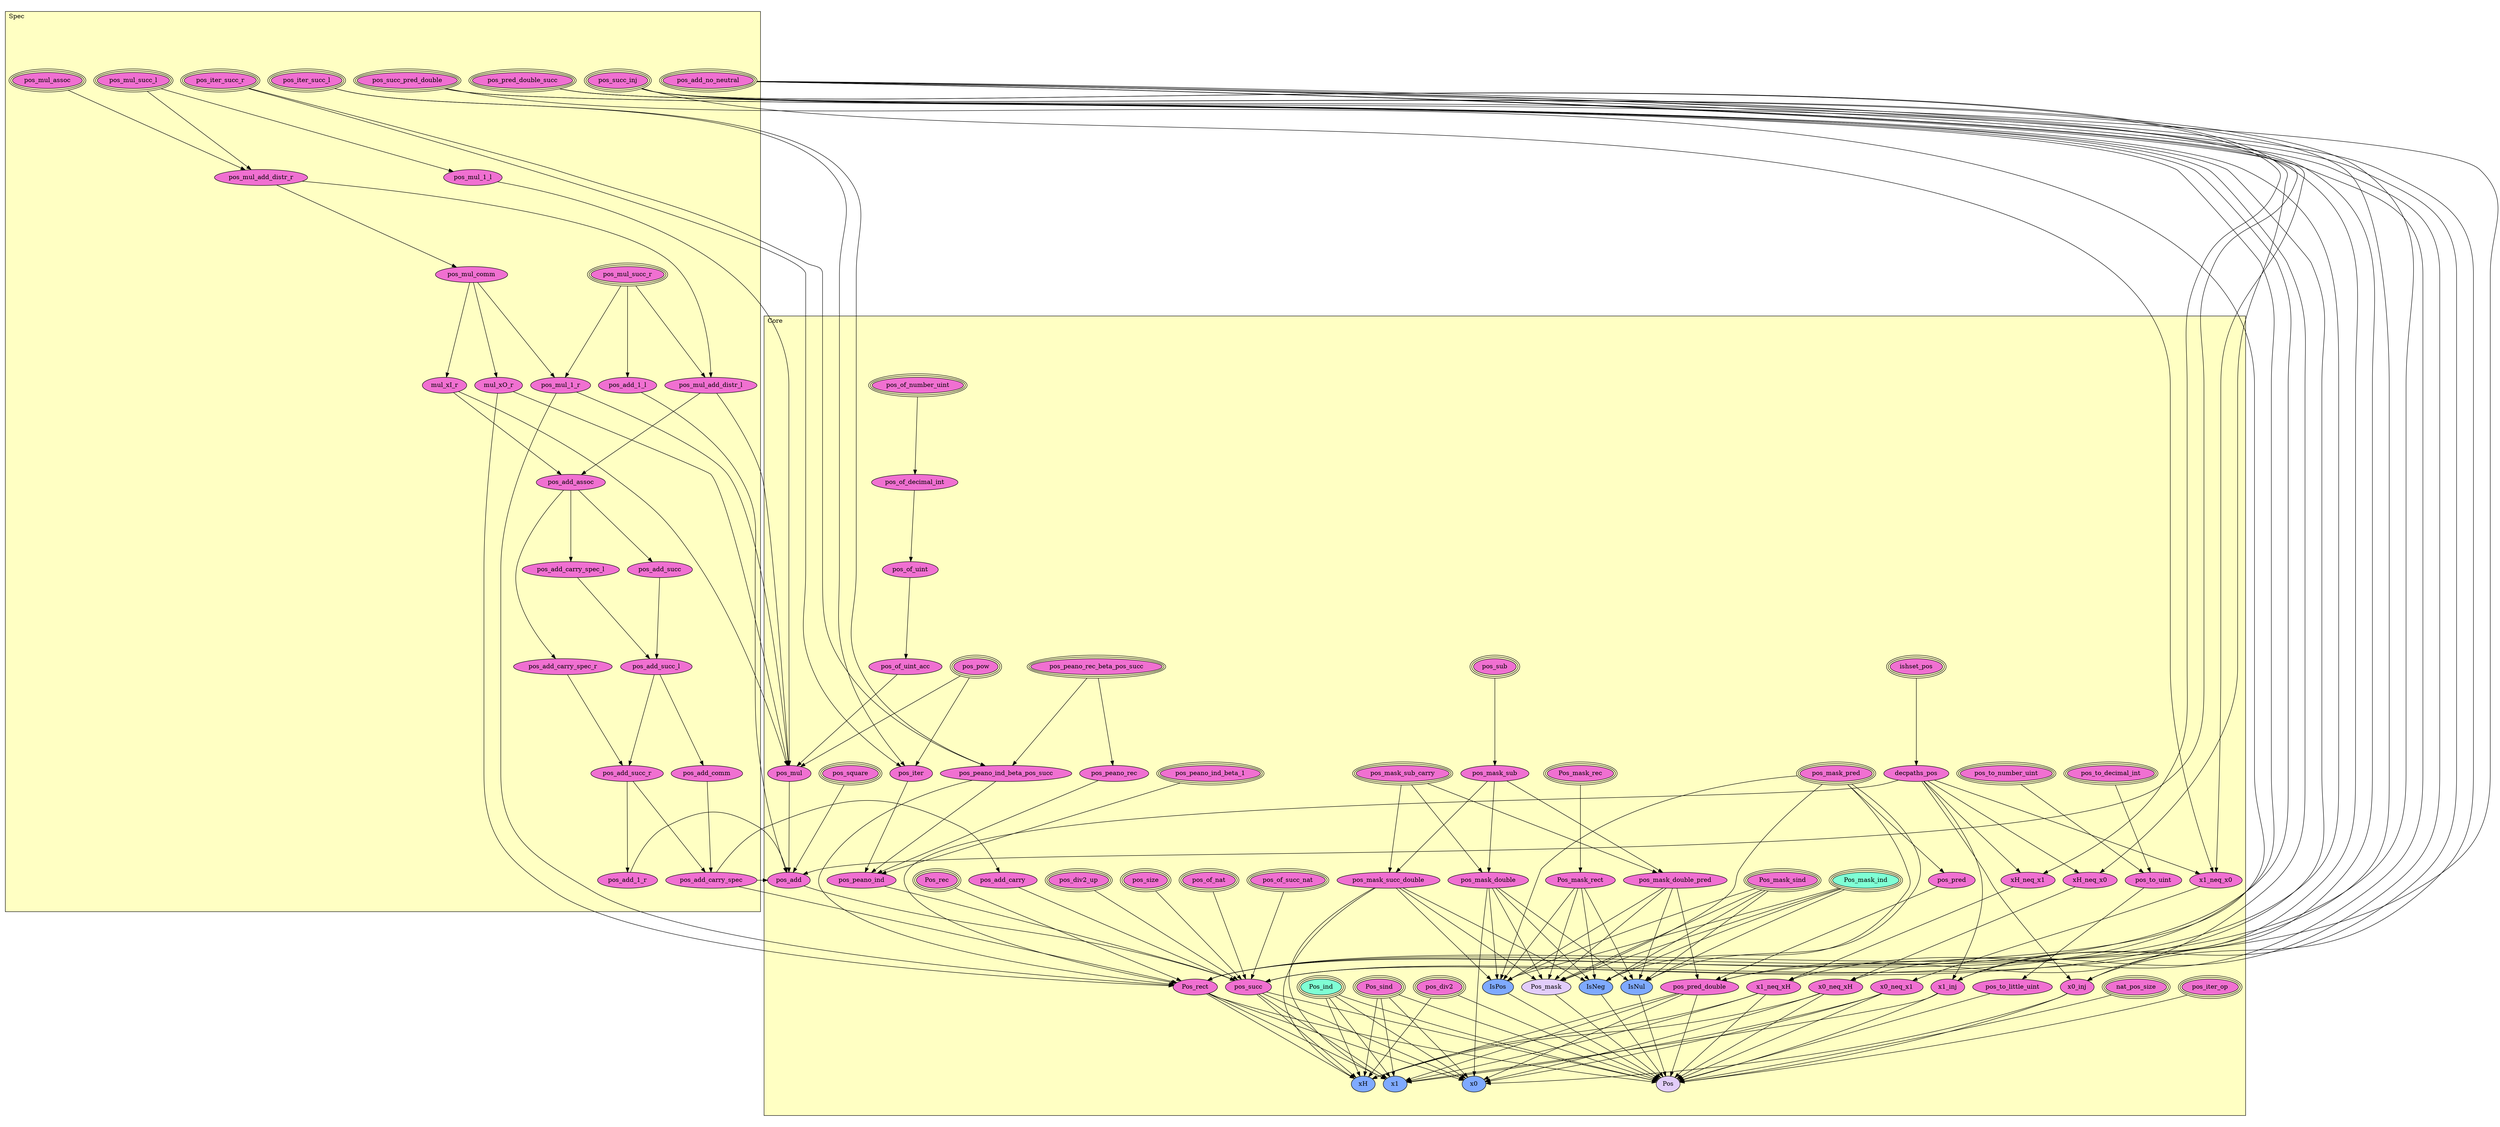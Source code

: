 digraph HoTT_Spaces_Pos {
  graph [ratio=0.5]
  node [style=filled]
Spec_pos_mul_succ_r [label="pos_mul_succ_r", URL=<Spec.html#pos_mul_succ_r>, peripheries=3, fillcolor="#F070D1"] ;
Spec_pos_mul_succ_l [label="pos_mul_succ_l", URL=<Spec.html#pos_mul_succ_l>, peripheries=3, fillcolor="#F070D1"] ;
Spec_pos_mul_assoc [label="pos_mul_assoc", URL=<Spec.html#pos_mul_assoc>, peripheries=3, fillcolor="#F070D1"] ;
Spec_pos_mul_add_distr_r [label="pos_mul_add_distr_r", URL=<Spec.html#pos_mul_add_distr_r>, fillcolor="#F070D1"] ;
Spec_pos_mul_add_distr_l [label="pos_mul_add_distr_l", URL=<Spec.html#pos_mul_add_distr_l>, fillcolor="#F070D1"] ;
Spec_pos_mul_comm [label="pos_mul_comm", URL=<Spec.html#pos_mul_comm>, fillcolor="#F070D1"] ;
Spec_mul_xI_r [label="mul_xI_r", URL=<Spec.html#mul_xI_r>, fillcolor="#F070D1"] ;
Spec_mul_xO_r [label="mul_xO_r", URL=<Spec.html#mul_xO_r>, fillcolor="#F070D1"] ;
Spec_pos_iter_succ_r [label="pos_iter_succ_r", URL=<Spec.html#pos_iter_succ_r>, peripheries=3, fillcolor="#F070D1"] ;
Spec_pos_iter_succ_l [label="pos_iter_succ_l", URL=<Spec.html#pos_iter_succ_l>, peripheries=3, fillcolor="#F070D1"] ;
Spec_pos_succ_pred_double [label="pos_succ_pred_double", URL=<Spec.html#pos_succ_pred_double>, peripheries=3, fillcolor="#F070D1"] ;
Spec_pos_pred_double_succ [label="pos_pred_double_succ", URL=<Spec.html#pos_pred_double_succ>, peripheries=3, fillcolor="#F070D1"] ;
Spec_pos_mul_1_r [label="pos_mul_1_r", URL=<Spec.html#pos_mul_1_r>, fillcolor="#F070D1"] ;
Spec_pos_mul_1_l [label="pos_mul_1_l", URL=<Spec.html#pos_mul_1_l>, fillcolor="#F070D1"] ;
Spec_pos_add_assoc [label="pos_add_assoc", URL=<Spec.html#pos_add_assoc>, fillcolor="#F070D1"] ;
Spec_pos_succ_inj [label="pos_succ_inj", URL=<Spec.html#pos_succ_inj>, peripheries=3, fillcolor="#F070D1"] ;
Spec_pos_add_no_neutral [label="pos_add_no_neutral", URL=<Spec.html#pos_add_no_neutral>, peripheries=3, fillcolor="#F070D1"] ;
Spec_pos_add_carry_spec_r [label="pos_add_carry_spec_r", URL=<Spec.html#pos_add_carry_spec_r>, fillcolor="#F070D1"] ;
Spec_pos_add_carry_spec_l [label="pos_add_carry_spec_l", URL=<Spec.html#pos_add_carry_spec_l>, fillcolor="#F070D1"] ;
Spec_pos_add_succ [label="pos_add_succ", URL=<Spec.html#pos_add_succ>, fillcolor="#F070D1"] ;
Spec_pos_add_succ_l [label="pos_add_succ_l", URL=<Spec.html#pos_add_succ_l>, fillcolor="#F070D1"] ;
Spec_pos_add_succ_r [label="pos_add_succ_r", URL=<Spec.html#pos_add_succ_r>, fillcolor="#F070D1"] ;
Spec_pos_add_comm [label="pos_add_comm", URL=<Spec.html#pos_add_comm>, fillcolor="#F070D1"] ;
Spec_pos_add_carry_spec [label="pos_add_carry_spec", URL=<Spec.html#pos_add_carry_spec>, fillcolor="#F070D1"] ;
Spec_pos_add_1_l [label="pos_add_1_l", URL=<Spec.html#pos_add_1_l>, fillcolor="#F070D1"] ;
Spec_pos_add_1_r [label="pos_add_1_r", URL=<Spec.html#pos_add_1_r>, fillcolor="#F070D1"] ;
Core_pos_to_number_uint [label="pos_to_number_uint", URL=<Core.html#pos_to_number_uint>, peripheries=3, fillcolor="#F070D1"] ;
Core_pos_to_decimal_int [label="pos_to_decimal_int", URL=<Core.html#pos_to_decimal_int>, peripheries=3, fillcolor="#F070D1"] ;
Core_pos_to_uint [label="pos_to_uint", URL=<Core.html#pos_to_uint>, fillcolor="#F070D1"] ;
Core_pos_to_little_uint [label="pos_to_little_uint", URL=<Core.html#pos_to_little_uint>, fillcolor="#F070D1"] ;
Core_pos_of_number_uint [label="pos_of_number_uint", URL=<Core.html#pos_of_number_uint>, peripheries=3, fillcolor="#F070D1"] ;
Core_pos_of_decimal_int [label="pos_of_decimal_int", URL=<Core.html#pos_of_decimal_int>, fillcolor="#F070D1"] ;
Core_pos_of_uint [label="pos_of_uint", URL=<Core.html#pos_of_uint>, fillcolor="#F070D1"] ;
Core_pos_of_uint_acc [label="pos_of_uint_acc", URL=<Core.html#pos_of_uint_acc>, fillcolor="#F070D1"] ;
Core_pos_of_succ_nat [label="pos_of_succ_nat", URL=<Core.html#pos_of_succ_nat>, peripheries=3, fillcolor="#F070D1"] ;
Core_pos_of_nat [label="pos_of_nat", URL=<Core.html#pos_of_nat>, peripheries=3, fillcolor="#F070D1"] ;
Core_pos_iter_op [label="pos_iter_op", URL=<Core.html#pos_iter_op>, peripheries=3, fillcolor="#F070D1"] ;
Core_pos_size [label="pos_size", URL=<Core.html#pos_size>, peripheries=3, fillcolor="#F070D1"] ;
Core_nat_pos_size [label="nat_pos_size", URL=<Core.html#nat_pos_size>, peripheries=3, fillcolor="#F070D1"] ;
Core_pos_div2_up [label="pos_div2_up", URL=<Core.html#pos_div2_up>, peripheries=3, fillcolor="#F070D1"] ;
Core_pos_div2 [label="pos_div2", URL=<Core.html#pos_div2>, peripheries=3, fillcolor="#F070D1"] ;
Core_pos_square [label="pos_square", URL=<Core.html#pos_square>, peripheries=3, fillcolor="#F070D1"] ;
Core_pos_pow [label="pos_pow", URL=<Core.html#pos_pow>, peripheries=3, fillcolor="#F070D1"] ;
Core_pos_iter [label="pos_iter", URL=<Core.html#pos_iter>, fillcolor="#F070D1"] ;
Core_pos_mul [label="pos_mul", URL=<Core.html#pos_mul>, fillcolor="#F070D1"] ;
Core_pos_sub [label="pos_sub", URL=<Core.html#pos_sub>, peripheries=3, fillcolor="#F070D1"] ;
Core_pos_mask_sub_carry [label="pos_mask_sub_carry", URL=<Core.html#pos_mask_sub_carry>, peripheries=3, fillcolor="#F070D1"] ;
Core_pos_mask_sub [label="pos_mask_sub", URL=<Core.html#pos_mask_sub>, fillcolor="#F070D1"] ;
Core_pos_mask_pred [label="pos_mask_pred", URL=<Core.html#pos_mask_pred>, peripheries=3, fillcolor="#F070D1"] ;
Core_pos_mask_double_pred [label="pos_mask_double_pred", URL=<Core.html#pos_mask_double_pred>, fillcolor="#F070D1"] ;
Core_pos_mask_double [label="pos_mask_double", URL=<Core.html#pos_mask_double>, fillcolor="#F070D1"] ;
Core_pos_mask_succ_double [label="pos_mask_succ_double", URL=<Core.html#pos_mask_succ_double>, fillcolor="#F070D1"] ;
Core_Pos_mask_sind [label="Pos_mask_sind", URL=<Core.html#Pos_mask_sind>, peripheries=3, fillcolor="#F070D1"] ;
Core_Pos_mask_rec [label="Pos_mask_rec", URL=<Core.html#Pos_mask_rec>, peripheries=3, fillcolor="#F070D1"] ;
Core_Pos_mask_ind [label="Pos_mask_ind", URL=<Core.html#Pos_mask_ind>, peripheries=3, fillcolor="#7FFFD4"] ;
Core_Pos_mask_rect [label="Pos_mask_rect", URL=<Core.html#Pos_mask_rect>, fillcolor="#F070D1"] ;
Core_IsNeg [label="IsNeg", URL=<Core.html#IsNeg>, fillcolor="#7FAAFF"] ;
Core_IsPos [label="IsPos", URL=<Core.html#IsPos>, fillcolor="#7FAAFF"] ;
Core_IsNul [label="IsNul", URL=<Core.html#IsNul>, fillcolor="#7FAAFF"] ;
Core_Pos_mask [label="Pos_mask", URL=<Core.html#Pos_mask>, fillcolor="#E2CDFA"] ;
Core_pos_pred [label="pos_pred", URL=<Core.html#pos_pred>, fillcolor="#F070D1"] ;
Core_pos_pred_double [label="pos_pred_double", URL=<Core.html#pos_pred_double>, fillcolor="#F070D1"] ;
Core_pos_add_carry [label="pos_add_carry", URL=<Core.html#pos_add_carry>, fillcolor="#F070D1"] ;
Core_pos_add [label="pos_add", URL=<Core.html#pos_add>, fillcolor="#F070D1"] ;
Core_ishset_pos [label="ishset_pos", URL=<Core.html#ishset_pos>, peripheries=3, fillcolor="#F070D1"] ;
Core_decpaths_pos [label="decpaths_pos", URL=<Core.html#decpaths_pos>, fillcolor="#F070D1"] ;
Core_x1_neq_x0 [label="x1_neq_x0", URL=<Core.html#x1_neq_x0>, fillcolor="#F070D1"] ;
Core_xH_neq_x1 [label="xH_neq_x1", URL=<Core.html#xH_neq_x1>, fillcolor="#F070D1"] ;
Core_xH_neq_x0 [label="xH_neq_x0", URL=<Core.html#xH_neq_x0>, fillcolor="#F070D1"] ;
Core_x0_neq_x1 [label="x0_neq_x1", URL=<Core.html#x0_neq_x1>, fillcolor="#F070D1"] ;
Core_x1_neq_xH [label="x1_neq_xH", URL=<Core.html#x1_neq_xH>, fillcolor="#F070D1"] ;
Core_x0_neq_xH [label="x0_neq_xH", URL=<Core.html#x0_neq_xH>, fillcolor="#F070D1"] ;
Core_x1_inj [label="x1_inj", URL=<Core.html#x1_inj>, fillcolor="#F070D1"] ;
Core_x0_inj [label="x0_inj", URL=<Core.html#x0_inj>, fillcolor="#F070D1"] ;
Core_pos_peano_rec_beta_pos_succ [label="pos_peano_rec_beta_pos_succ", URL=<Core.html#pos_peano_rec_beta_pos_succ>, peripheries=3, fillcolor="#F070D1"] ;
Core_pos_peano_rec [label="pos_peano_rec", URL=<Core.html#pos_peano_rec>, fillcolor="#F070D1"] ;
Core_pos_peano_ind_beta_pos_succ [label="pos_peano_ind_beta_pos_succ", URL=<Core.html#pos_peano_ind_beta_pos_succ>, fillcolor="#F070D1"] ;
Core_pos_peano_ind_beta_1 [label="pos_peano_ind_beta_1", URL=<Core.html#pos_peano_ind_beta_1>, peripheries=3, fillcolor="#F070D1"] ;
Core_pos_peano_ind [label="pos_peano_ind", URL=<Core.html#pos_peano_ind>, fillcolor="#F070D1"] ;
Core_pos_succ [label="pos_succ", URL=<Core.html#pos_succ>, fillcolor="#F070D1"] ;
Core_Pos_sind [label="Pos_sind", URL=<Core.html#Pos_sind>, peripheries=3, fillcolor="#F070D1"] ;
Core_Pos_rec [label="Pos_rec", URL=<Core.html#Pos_rec>, peripheries=3, fillcolor="#F070D1"] ;
Core_Pos_ind [label="Pos_ind", URL=<Core.html#Pos_ind>, peripheries=3, fillcolor="#7FFFD4"] ;
Core_Pos_rect [label="Pos_rect", URL=<Core.html#Pos_rect>, fillcolor="#F070D1"] ;
Core_x1 [label="x1", URL=<Core.html#x1>, fillcolor="#7FAAFF"] ;
Core_x0 [label="x0", URL=<Core.html#x0>, fillcolor="#7FAAFF"] ;
Core_xH [label="xH", URL=<Core.html#xH>, fillcolor="#7FAAFF"] ;
Core_Pos [label="Pos", URL=<Core.html#Pos>, fillcolor="#E2CDFA"] ;
  Spec_pos_mul_succ_r -> Spec_pos_mul_add_distr_l [] ;
  Spec_pos_mul_succ_r -> Spec_pos_mul_1_r [] ;
  Spec_pos_mul_succ_r -> Spec_pos_add_1_l [] ;
  Spec_pos_mul_succ_l -> Spec_pos_mul_add_distr_r [] ;
  Spec_pos_mul_succ_l -> Spec_pos_mul_1_l [] ;
  Spec_pos_mul_assoc -> Spec_pos_mul_add_distr_r [] ;
  Spec_pos_mul_add_distr_r -> Spec_pos_mul_add_distr_l [] ;
  Spec_pos_mul_add_distr_r -> Spec_pos_mul_comm [] ;
  Spec_pos_mul_add_distr_l -> Spec_pos_add_assoc [] ;
  Spec_pos_mul_add_distr_l -> Core_pos_mul [] ;
  Spec_pos_mul_comm -> Spec_mul_xI_r [] ;
  Spec_pos_mul_comm -> Spec_mul_xO_r [] ;
  Spec_pos_mul_comm -> Spec_pos_mul_1_r [] ;
  Spec_mul_xI_r -> Spec_pos_add_assoc [] ;
  Spec_mul_xI_r -> Core_pos_mul [] ;
  Spec_mul_xO_r -> Core_pos_mul [] ;
  Spec_mul_xO_r -> Core_Pos_rect [] ;
  Spec_pos_iter_succ_r -> Core_pos_iter [] ;
  Spec_pos_iter_succ_r -> Core_pos_peano_ind_beta_pos_succ [] ;
  Spec_pos_iter_succ_l -> Core_pos_iter [] ;
  Spec_pos_iter_succ_l -> Core_pos_peano_ind_beta_pos_succ [] ;
  Spec_pos_succ_pred_double -> Core_pos_pred_double [] ;
  Spec_pos_succ_pred_double -> Core_pos_succ [] ;
  Spec_pos_succ_pred_double -> Core_Pos_rect [] ;
  Spec_pos_pred_double_succ -> Core_pos_pred_double [] ;
  Spec_pos_pred_double_succ -> Core_pos_succ [] ;
  Spec_pos_pred_double_succ -> Core_Pos_rect [] ;
  Spec_pos_mul_1_r -> Core_pos_mul [] ;
  Spec_pos_mul_1_r -> Core_Pos_rect [] ;
  Spec_pos_mul_1_l -> Core_pos_mul [] ;
  Spec_pos_add_assoc -> Spec_pos_add_carry_spec_r [] ;
  Spec_pos_add_assoc -> Spec_pos_add_carry_spec_l [] ;
  Spec_pos_add_assoc -> Spec_pos_add_succ [] ;
  Spec_pos_succ_inj -> Core_x1_neq_x0 [] ;
  Spec_pos_succ_inj -> Core_xH_neq_x1 [] ;
  Spec_pos_succ_inj -> Core_xH_neq_x0 [] ;
  Spec_pos_succ_inj -> Core_x1_inj [] ;
  Spec_pos_succ_inj -> Core_x0_inj [] ;
  Spec_pos_succ_inj -> Core_pos_succ [] ;
  Spec_pos_succ_inj -> Core_Pos_rect [] ;
  Spec_pos_add_no_neutral -> Core_pos_add [] ;
  Spec_pos_add_no_neutral -> Core_x1_neq_x0 [] ;
  Spec_pos_add_no_neutral -> Core_x1_neq_xH [] ;
  Spec_pos_add_no_neutral -> Core_x0_neq_xH [] ;
  Spec_pos_add_no_neutral -> Core_x1_inj [] ;
  Spec_pos_add_no_neutral -> Core_x0_inj [] ;
  Spec_pos_add_no_neutral -> Core_Pos_rect [] ;
  Spec_pos_add_carry_spec_r -> Spec_pos_add_succ_r [] ;
  Spec_pos_add_carry_spec_l -> Spec_pos_add_succ_l [] ;
  Spec_pos_add_succ -> Spec_pos_add_succ_l [] ;
  Spec_pos_add_succ_l -> Spec_pos_add_succ_r [] ;
  Spec_pos_add_succ_l -> Spec_pos_add_comm [] ;
  Spec_pos_add_succ_r -> Spec_pos_add_carry_spec [] ;
  Spec_pos_add_succ_r -> Spec_pos_add_1_r [] ;
  Spec_pos_add_comm -> Spec_pos_add_carry_spec [] ;
  Spec_pos_add_carry_spec -> Core_pos_add_carry [] ;
  Spec_pos_add_carry_spec -> Core_pos_add [] ;
  Spec_pos_add_carry_spec -> Core_Pos_rect [] ;
  Spec_pos_add_1_l -> Core_pos_add [] ;
  Spec_pos_add_1_r -> Core_pos_add [] ;
  Core_pos_to_number_uint -> Core_pos_to_uint [] ;
  Core_pos_to_decimal_int -> Core_pos_to_uint [] ;
  Core_pos_to_uint -> Core_pos_to_little_uint [] ;
  Core_pos_to_little_uint -> Core_Pos [] ;
  Core_pos_of_number_uint -> Core_pos_of_decimal_int [] ;
  Core_pos_of_decimal_int -> Core_pos_of_uint [] ;
  Core_pos_of_uint -> Core_pos_of_uint_acc [] ;
  Core_pos_of_uint_acc -> Core_pos_mul [] ;
  Core_pos_of_succ_nat -> Core_pos_succ [] ;
  Core_pos_of_nat -> Core_pos_succ [] ;
  Core_pos_iter_op -> Core_Pos [] ;
  Core_pos_size -> Core_pos_succ [] ;
  Core_nat_pos_size -> Core_Pos [] ;
  Core_pos_div2_up -> Core_pos_succ [] ;
  Core_pos_div2 -> Core_xH [] ;
  Core_pos_div2 -> Core_Pos [] ;
  Core_pos_square -> Core_pos_add [] ;
  Core_pos_pow -> Core_pos_iter [] ;
  Core_pos_pow -> Core_pos_mul [] ;
  Core_pos_iter -> Core_pos_peano_ind [] ;
  Core_pos_mul -> Core_pos_add [] ;
  Core_pos_sub -> Core_pos_mask_sub [] ;
  Core_pos_mask_sub_carry -> Core_pos_mask_double_pred [] ;
  Core_pos_mask_sub_carry -> Core_pos_mask_double [] ;
  Core_pos_mask_sub_carry -> Core_pos_mask_succ_double [] ;
  Core_pos_mask_sub -> Core_pos_mask_double_pred [] ;
  Core_pos_mask_sub -> Core_pos_mask_double [] ;
  Core_pos_mask_sub -> Core_pos_mask_succ_double [] ;
  Core_pos_mask_pred -> Core_IsNeg [] ;
  Core_pos_mask_pred -> Core_IsPos [] ;
  Core_pos_mask_pred -> Core_IsNul [] ;
  Core_pos_mask_pred -> Core_Pos_mask [] ;
  Core_pos_mask_pred -> Core_pos_pred [] ;
  Core_pos_mask_double_pred -> Core_IsPos [] ;
  Core_pos_mask_double_pred -> Core_IsNul [] ;
  Core_pos_mask_double_pred -> Core_Pos_mask [] ;
  Core_pos_mask_double_pred -> Core_pos_pred_double [] ;
  Core_pos_mask_double -> Core_IsNeg [] ;
  Core_pos_mask_double -> Core_IsPos [] ;
  Core_pos_mask_double -> Core_IsNul [] ;
  Core_pos_mask_double -> Core_Pos_mask [] ;
  Core_pos_mask_double -> Core_x0 [] ;
  Core_pos_mask_succ_double -> Core_IsNeg [] ;
  Core_pos_mask_succ_double -> Core_IsPos [] ;
  Core_pos_mask_succ_double -> Core_Pos_mask [] ;
  Core_pos_mask_succ_double -> Core_x1 [] ;
  Core_pos_mask_succ_double -> Core_xH [] ;
  Core_Pos_mask_sind -> Core_IsNeg [] ;
  Core_Pos_mask_sind -> Core_IsPos [] ;
  Core_Pos_mask_sind -> Core_IsNul [] ;
  Core_Pos_mask_sind -> Core_Pos_mask [] ;
  Core_Pos_mask_rec -> Core_Pos_mask_rect [] ;
  Core_Pos_mask_ind -> Core_IsNeg [] ;
  Core_Pos_mask_ind -> Core_IsPos [] ;
  Core_Pos_mask_ind -> Core_IsNul [] ;
  Core_Pos_mask_ind -> Core_Pos_mask [] ;
  Core_Pos_mask_rect -> Core_IsNeg [] ;
  Core_Pos_mask_rect -> Core_IsPos [] ;
  Core_Pos_mask_rect -> Core_IsNul [] ;
  Core_Pos_mask_rect -> Core_Pos_mask [] ;
  Core_IsNeg -> Core_Pos [] ;
  Core_IsPos -> Core_Pos [] ;
  Core_IsNul -> Core_Pos [] ;
  Core_Pos_mask -> Core_Pos [] ;
  Core_pos_pred -> Core_pos_pred_double [] ;
  Core_pos_pred_double -> Core_x1 [] ;
  Core_pos_pred_double -> Core_x0 [] ;
  Core_pos_pred_double -> Core_xH [] ;
  Core_pos_pred_double -> Core_Pos [] ;
  Core_pos_add_carry -> Core_pos_succ [] ;
  Core_pos_add -> Core_pos_succ [] ;
  Core_ishset_pos -> Core_decpaths_pos [] ;
  Core_decpaths_pos -> Core_x1_neq_x0 [] ;
  Core_decpaths_pos -> Core_xH_neq_x1 [] ;
  Core_decpaths_pos -> Core_xH_neq_x0 [] ;
  Core_decpaths_pos -> Core_x1_inj [] ;
  Core_decpaths_pos -> Core_x0_inj [] ;
  Core_decpaths_pos -> Core_Pos_rect [] ;
  Core_x1_neq_x0 -> Core_x0_neq_x1 [] ;
  Core_xH_neq_x1 -> Core_x1_neq_xH [] ;
  Core_xH_neq_x0 -> Core_x0_neq_xH [] ;
  Core_x0_neq_x1 -> Core_x1 [] ;
  Core_x0_neq_x1 -> Core_x0 [] ;
  Core_x0_neq_x1 -> Core_Pos [] ;
  Core_x1_neq_xH -> Core_x1 [] ;
  Core_x1_neq_xH -> Core_xH [] ;
  Core_x1_neq_xH -> Core_Pos [] ;
  Core_x0_neq_xH -> Core_x0 [] ;
  Core_x0_neq_xH -> Core_xH [] ;
  Core_x0_neq_xH -> Core_Pos [] ;
  Core_x1_inj -> Core_x1 [] ;
  Core_x1_inj -> Core_Pos [] ;
  Core_x0_inj -> Core_x0 [] ;
  Core_x0_inj -> Core_Pos [] ;
  Core_pos_peano_rec_beta_pos_succ -> Core_pos_peano_rec [] ;
  Core_pos_peano_rec_beta_pos_succ -> Core_pos_peano_ind_beta_pos_succ [] ;
  Core_pos_peano_rec -> Core_pos_peano_ind [] ;
  Core_pos_peano_ind_beta_pos_succ -> Core_pos_peano_ind [] ;
  Core_pos_peano_ind_beta_pos_succ -> Core_Pos_rect [] ;
  Core_pos_peano_ind_beta_1 -> Core_pos_peano_ind [] ;
  Core_pos_peano_ind -> Core_pos_succ [] ;
  Core_pos_succ -> Core_x1 [] ;
  Core_pos_succ -> Core_x0 [] ;
  Core_pos_succ -> Core_xH [] ;
  Core_pos_succ -> Core_Pos [] ;
  Core_Pos_sind -> Core_x1 [] ;
  Core_Pos_sind -> Core_x0 [] ;
  Core_Pos_sind -> Core_xH [] ;
  Core_Pos_sind -> Core_Pos [] ;
  Core_Pos_rec -> Core_Pos_rect [] ;
  Core_Pos_ind -> Core_x1 [] ;
  Core_Pos_ind -> Core_x0 [] ;
  Core_Pos_ind -> Core_xH [] ;
  Core_Pos_ind -> Core_Pos [] ;
  Core_Pos_rect -> Core_x1 [] ;
  Core_Pos_rect -> Core_x0 [] ;
  Core_Pos_rect -> Core_xH [] ;
  Core_Pos_rect -> Core_Pos [] ;
subgraph cluster_Spec { label="Spec"; fillcolor="#FFFFC3"; labeljust=l; style=filled 
Spec_pos_add_1_r; Spec_pos_add_1_l; Spec_pos_add_carry_spec; Spec_pos_add_comm; Spec_pos_add_succ_r; Spec_pos_add_succ_l; Spec_pos_add_succ; Spec_pos_add_carry_spec_l; Spec_pos_add_carry_spec_r; Spec_pos_add_no_neutral; Spec_pos_succ_inj; Spec_pos_add_assoc; Spec_pos_mul_1_l; Spec_pos_mul_1_r; Spec_pos_pred_double_succ; Spec_pos_succ_pred_double; Spec_pos_iter_succ_l; Spec_pos_iter_succ_r; Spec_mul_xO_r; Spec_mul_xI_r; Spec_pos_mul_comm; Spec_pos_mul_add_distr_l; Spec_pos_mul_add_distr_r; Spec_pos_mul_assoc; Spec_pos_mul_succ_l; Spec_pos_mul_succ_r; };
subgraph cluster_Core { label="Core"; fillcolor="#FFFFC3"; labeljust=l; style=filled 
Core_Pos; Core_xH; Core_x0; Core_x1; Core_Pos_rect; Core_Pos_ind; Core_Pos_rec; Core_Pos_sind; Core_pos_succ; Core_pos_peano_ind; Core_pos_peano_ind_beta_1; Core_pos_peano_ind_beta_pos_succ; Core_pos_peano_rec; Core_pos_peano_rec_beta_pos_succ; Core_x0_inj; Core_x1_inj; Core_x0_neq_xH; Core_x1_neq_xH; Core_x0_neq_x1; Core_xH_neq_x0; Core_xH_neq_x1; Core_x1_neq_x0; Core_decpaths_pos; Core_ishset_pos; Core_pos_add; Core_pos_add_carry; Core_pos_pred_double; Core_pos_pred; Core_Pos_mask; Core_IsNul; Core_IsPos; Core_IsNeg; Core_Pos_mask_rect; Core_Pos_mask_ind; Core_Pos_mask_rec; Core_Pos_mask_sind; Core_pos_mask_succ_double; Core_pos_mask_double; Core_pos_mask_double_pred; Core_pos_mask_pred; Core_pos_mask_sub; Core_pos_mask_sub_carry; Core_pos_sub; Core_pos_mul; Core_pos_iter; Core_pos_pow; Core_pos_square; Core_pos_div2; Core_pos_div2_up; Core_nat_pos_size; Core_pos_size; Core_pos_iter_op; Core_pos_of_nat; Core_pos_of_succ_nat; Core_pos_of_uint_acc; Core_pos_of_uint; Core_pos_of_decimal_int; Core_pos_of_number_uint; Core_pos_to_little_uint; Core_pos_to_uint; Core_pos_to_decimal_int; Core_pos_to_number_uint; };
} /* END */
